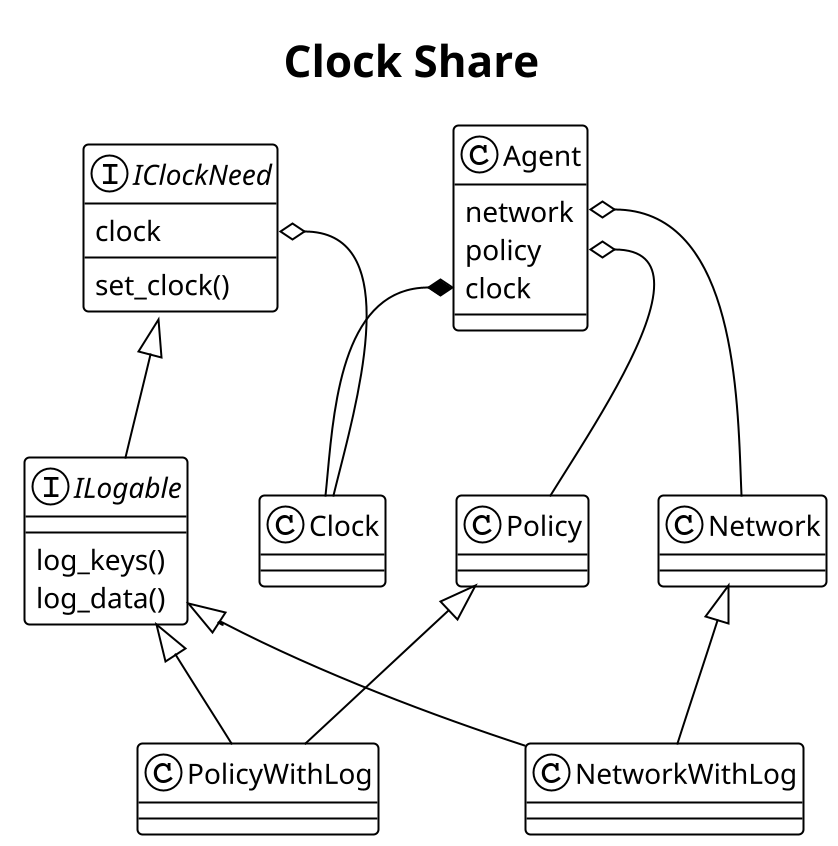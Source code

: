 @startuml Clock Share

!theme plain
skinparam backgroundColor #FFFFFF
scale 2
title Clock Share

class Agent {
    network
    policy
    clock
}

interface IClockNeed {
    clock
    set_clock()
}

interface ILogable {
    log_keys()
    log_data()
}

Agent::network o-- Network
Agent::policy o-- Policy
Agent::clock *-down- Clock
IClockNeed <|-- ILogable
IClockNeed::clock o-down- Clock
Network <|-- NetworkWithLog
ILogable <|-- NetworkWithLog
Policy <|-- PolicyWithLog
ILogable <|-- PolicyWithLog

@enduml
